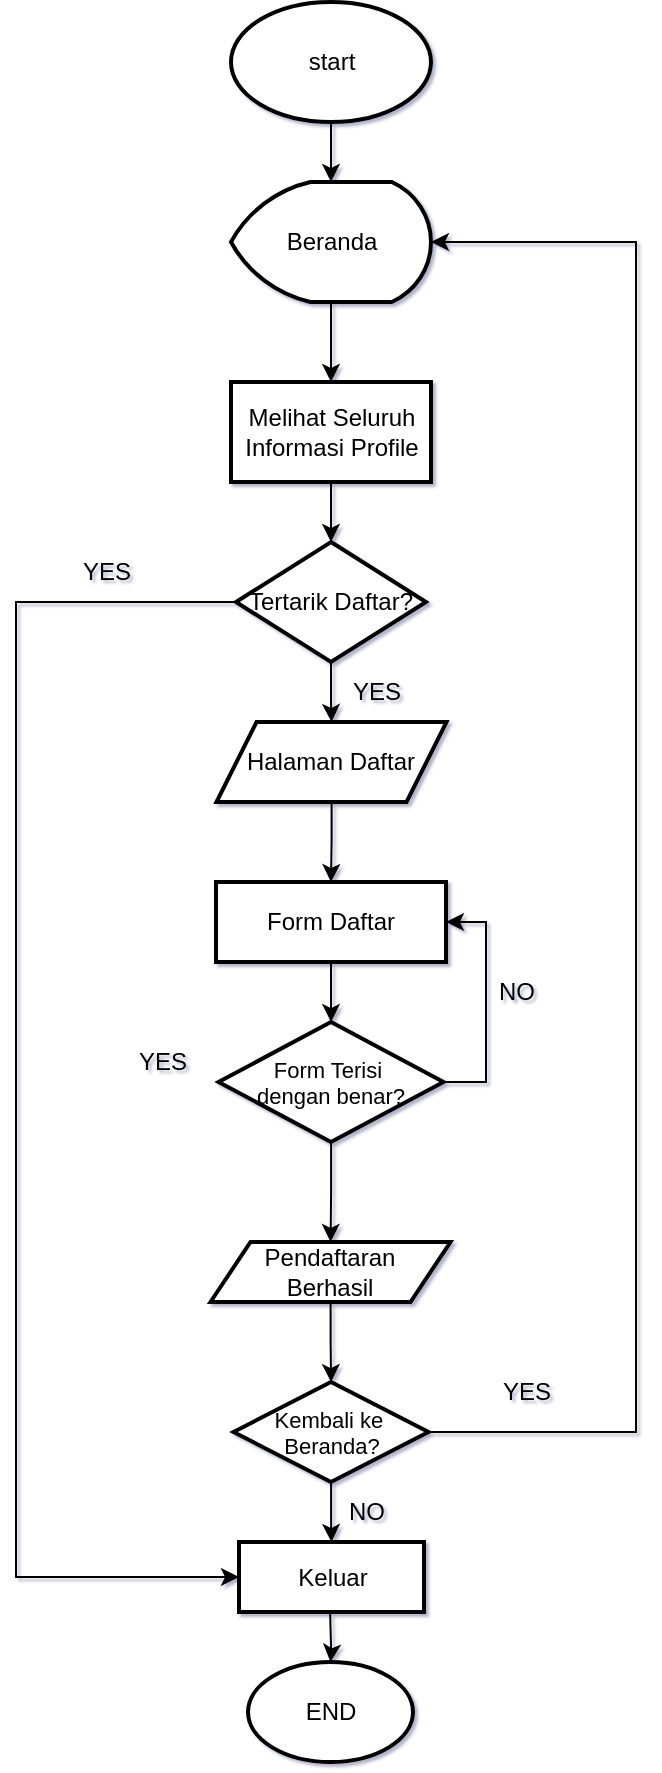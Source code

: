 <mxfile version="24.6.4" type="github">
  <diagram name="Page-1" id="s2SQSWRJTwEBL77n77N1">
    <mxGraphModel dx="1132" dy="708" grid="1" gridSize="10" guides="1" tooltips="1" connect="1" arrows="1" fold="1" page="1" pageScale="1" pageWidth="850" pageHeight="1100" math="0" shadow="1">
      <root>
        <mxCell id="0" />
        <mxCell id="1" parent="0" />
        <mxCell id="4_MYpcFAVb9lk0otqro6-7" value="" style="edgeStyle=orthogonalEdgeStyle;rounded=0;orthogonalLoop=1;jettySize=auto;html=1;" parent="1" source="4_MYpcFAVb9lk0otqro6-1" target="4_MYpcFAVb9lk0otqro6-2" edge="1">
          <mxGeometry relative="1" as="geometry" />
        </mxCell>
        <mxCell id="4_MYpcFAVb9lk0otqro6-1" value="start" style="strokeWidth=2;html=1;shape=mxgraph.flowchart.start_1;whiteSpace=wrap;" parent="1" vertex="1">
          <mxGeometry x="397.5" y="20" width="100" height="60" as="geometry" />
        </mxCell>
        <mxCell id="4_MYpcFAVb9lk0otqro6-4" value="" style="edgeStyle=orthogonalEdgeStyle;rounded=0;orthogonalLoop=1;jettySize=auto;html=1;" parent="1" source="4_MYpcFAVb9lk0otqro6-2" target="4_MYpcFAVb9lk0otqro6-3" edge="1">
          <mxGeometry relative="1" as="geometry" />
        </mxCell>
        <mxCell id="4_MYpcFAVb9lk0otqro6-2" value="Beranda" style="strokeWidth=2;html=1;shape=mxgraph.flowchart.display;whiteSpace=wrap;" parent="1" vertex="1">
          <mxGeometry x="397.5" y="110" width="100" height="60" as="geometry" />
        </mxCell>
        <mxCell id="4_MYpcFAVb9lk0otqro6-6" value="" style="edgeStyle=orthogonalEdgeStyle;rounded=0;orthogonalLoop=1;jettySize=auto;html=1;" parent="1" source="4_MYpcFAVb9lk0otqro6-3" target="4_MYpcFAVb9lk0otqro6-5" edge="1">
          <mxGeometry relative="1" as="geometry" />
        </mxCell>
        <mxCell id="4_MYpcFAVb9lk0otqro6-3" value="Melihat Seluruh&lt;div&gt;Informasi Profile&lt;/div&gt;" style="whiteSpace=wrap;html=1;strokeWidth=2;" parent="1" vertex="1">
          <mxGeometry x="397.5" y="210" width="100" height="50" as="geometry" />
        </mxCell>
        <mxCell id="4_MYpcFAVb9lk0otqro6-9" value="" style="edgeStyle=orthogonalEdgeStyle;rounded=0;orthogonalLoop=1;jettySize=auto;html=1;" parent="1" source="4_MYpcFAVb9lk0otqro6-5" target="4_MYpcFAVb9lk0otqro6-8" edge="1">
          <mxGeometry relative="1" as="geometry" />
        </mxCell>
        <mxCell id="4_MYpcFAVb9lk0otqro6-43" value="" style="edgeStyle=orthogonalEdgeStyle;rounded=0;orthogonalLoop=1;jettySize=auto;html=1;entryX=0;entryY=0.5;entryDx=0;entryDy=0;" parent="1" source="4_MYpcFAVb9lk0otqro6-5" target="4_MYpcFAVb9lk0otqro6-44" edge="1">
          <mxGeometry relative="1" as="geometry">
            <mxPoint x="200" y="960" as="targetPoint" />
            <Array as="points">
              <mxPoint x="290" y="320" />
              <mxPoint x="290" y="808" />
            </Array>
          </mxGeometry>
        </mxCell>
        <mxCell id="4_MYpcFAVb9lk0otqro6-5" value="Tertarik Daftar?" style="rhombus;whiteSpace=wrap;html=1;strokeWidth=2;" parent="1" vertex="1">
          <mxGeometry x="400" y="290" width="95" height="60" as="geometry" />
        </mxCell>
        <mxCell id="4_MYpcFAVb9lk0otqro6-11" value="" style="edgeStyle=orthogonalEdgeStyle;rounded=0;orthogonalLoop=1;jettySize=auto;html=1;" parent="1" source="4_MYpcFAVb9lk0otqro6-8" target="4_MYpcFAVb9lk0otqro6-10" edge="1">
          <mxGeometry relative="1" as="geometry" />
        </mxCell>
        <mxCell id="4_MYpcFAVb9lk0otqro6-8" value="Halaman Daftar" style="shape=parallelogram;perimeter=parallelogramPerimeter;whiteSpace=wrap;html=1;fixedSize=1;strokeWidth=2;" parent="1" vertex="1">
          <mxGeometry x="390.26" y="380" width="115" height="40" as="geometry" />
        </mxCell>
        <mxCell id="4_MYpcFAVb9lk0otqro6-15" value="" style="edgeStyle=orthogonalEdgeStyle;rounded=0;orthogonalLoop=1;jettySize=auto;html=1;" parent="1" source="4_MYpcFAVb9lk0otqro6-10" target="4_MYpcFAVb9lk0otqro6-14" edge="1">
          <mxGeometry relative="1" as="geometry" />
        </mxCell>
        <mxCell id="4_MYpcFAVb9lk0otqro6-10" value="Form Daftar" style="whiteSpace=wrap;html=1;strokeWidth=2;" parent="1" vertex="1">
          <mxGeometry x="390" y="460" width="115" height="40" as="geometry" />
        </mxCell>
        <mxCell id="4_MYpcFAVb9lk0otqro6-32" value="" style="edgeStyle=orthogonalEdgeStyle;rounded=0;orthogonalLoop=1;jettySize=auto;html=1;entryX=1;entryY=0.5;entryDx=0;entryDy=0;" parent="1" source="4_MYpcFAVb9lk0otqro6-14" target="4_MYpcFAVb9lk0otqro6-10" edge="1">
          <mxGeometry relative="1" as="geometry">
            <mxPoint x="580" y="560" as="targetPoint" />
            <Array as="points">
              <mxPoint x="525" y="560" />
              <mxPoint x="525" y="480" />
            </Array>
          </mxGeometry>
        </mxCell>
        <mxCell id="zr6_7rnHc3VBnSgC7qxW-1" value="" style="edgeStyle=orthogonalEdgeStyle;rounded=0;orthogonalLoop=1;jettySize=auto;html=1;" edge="1" parent="1" source="4_MYpcFAVb9lk0otqro6-14" target="4_MYpcFAVb9lk0otqro6-20">
          <mxGeometry relative="1" as="geometry" />
        </mxCell>
        <mxCell id="4_MYpcFAVb9lk0otqro6-14" value="&lt;font style=&quot;font-size: 11px;&quot;&gt;Form Terisi&amp;nbsp;&lt;/font&gt;&lt;div style=&quot;font-size: 11px;&quot;&gt;&lt;font style=&quot;font-size: 11px;&quot;&gt;dengan benar?&lt;/font&gt;&lt;/div&gt;" style="rhombus;whiteSpace=wrap;html=1;strokeWidth=2;" parent="1" vertex="1">
          <mxGeometry x="391.25" y="530" width="112.5" height="60" as="geometry" />
        </mxCell>
        <mxCell id="4_MYpcFAVb9lk0otqro6-36" value="" style="edgeStyle=orthogonalEdgeStyle;rounded=0;orthogonalLoop=1;jettySize=auto;html=1;" parent="1" source="4_MYpcFAVb9lk0otqro6-20" target="4_MYpcFAVb9lk0otqro6-35" edge="1">
          <mxGeometry relative="1" as="geometry" />
        </mxCell>
        <mxCell id="4_MYpcFAVb9lk0otqro6-20" value="Pendaftaran&lt;div&gt;Berhasil&lt;/div&gt;" style="shape=parallelogram;perimeter=parallelogramPerimeter;whiteSpace=wrap;html=1;fixedSize=1;strokeWidth=2;" parent="1" vertex="1">
          <mxGeometry x="387.25" y="640" width="120" height="30" as="geometry" />
        </mxCell>
        <mxCell id="4_MYpcFAVb9lk0otqro6-30" value="YES" style="text;html=1;align=center;verticalAlign=middle;resizable=0;points=[];autosize=1;strokeColor=none;fillColor=none;" parent="1" vertex="1">
          <mxGeometry x="337.76" y="535" width="50" height="30" as="geometry" />
        </mxCell>
        <mxCell id="4_MYpcFAVb9lk0otqro6-33" value="NO" style="text;html=1;align=center;verticalAlign=middle;resizable=0;points=[];autosize=1;strokeColor=none;fillColor=none;" parent="1" vertex="1">
          <mxGeometry x="520" y="500" width="40" height="30" as="geometry" />
        </mxCell>
        <mxCell id="4_MYpcFAVb9lk0otqro6-34" value="YES" style="text;html=1;align=center;verticalAlign=middle;resizable=0;points=[];autosize=1;strokeColor=none;fillColor=none;" parent="1" vertex="1">
          <mxGeometry x="445" y="350" width="50" height="30" as="geometry" />
        </mxCell>
        <mxCell id="4_MYpcFAVb9lk0otqro6-45" value="" style="edgeStyle=orthogonalEdgeStyle;rounded=0;orthogonalLoop=1;jettySize=auto;html=1;" parent="1" source="4_MYpcFAVb9lk0otqro6-35" target="4_MYpcFAVb9lk0otqro6-44" edge="1">
          <mxGeometry relative="1" as="geometry" />
        </mxCell>
        <mxCell id="4_MYpcFAVb9lk0otqro6-35" value="&lt;font style=&quot;font-size: 11px;&quot;&gt;Kembali ke&amp;nbsp;&lt;/font&gt;&lt;div style=&quot;font-size: 11px;&quot;&gt;&lt;font style=&quot;font-size: 11px;&quot;&gt;Beranda?&lt;/font&gt;&lt;/div&gt;" style="rhombus;whiteSpace=wrap;html=1;strokeWidth=2;" parent="1" vertex="1">
          <mxGeometry x="398.75" y="710" width="97.5" height="50" as="geometry" />
        </mxCell>
        <mxCell id="4_MYpcFAVb9lk0otqro6-40" value="" style="edgeStyle=orthogonalEdgeStyle;rounded=0;orthogonalLoop=1;jettySize=auto;html=1;exitX=1;exitY=0.5;exitDx=0;exitDy=0;" parent="1" source="4_MYpcFAVb9lk0otqro6-35" target="4_MYpcFAVb9lk0otqro6-2" edge="1">
          <mxGeometry relative="1" as="geometry">
            <mxPoint x="531.5" y="745.07" as="sourcePoint" />
            <mxPoint x="540" y="140" as="targetPoint" />
            <Array as="points">
              <mxPoint x="600" y="735" />
              <mxPoint x="600" y="140" />
            </Array>
          </mxGeometry>
        </mxCell>
        <mxCell id="4_MYpcFAVb9lk0otqro6-44" value="Keluar" style="whiteSpace=wrap;html=1;strokeWidth=2;" parent="1" vertex="1">
          <mxGeometry x="401.5" y="790" width="92.5" height="35" as="geometry" />
        </mxCell>
        <mxCell id="4_MYpcFAVb9lk0otqro6-46" value="YES" style="text;html=1;align=center;verticalAlign=middle;resizable=0;points=[];autosize=1;strokeColor=none;fillColor=none;" parent="1" vertex="1">
          <mxGeometry x="310" y="290" width="50" height="30" as="geometry" />
        </mxCell>
        <mxCell id="4_MYpcFAVb9lk0otqro6-49" value="END" style="strokeWidth=2;html=1;shape=mxgraph.flowchart.start_1;whiteSpace=wrap;" parent="1" vertex="1">
          <mxGeometry x="406" y="850" width="82.5" height="50" as="geometry" />
        </mxCell>
        <mxCell id="4_MYpcFAVb9lk0otqro6-51" value="" style="edgeStyle=orthogonalEdgeStyle;rounded=0;orthogonalLoop=1;jettySize=auto;html=1;" parent="1" target="4_MYpcFAVb9lk0otqro6-49" edge="1">
          <mxGeometry relative="1" as="geometry">
            <mxPoint x="447.05" y="825" as="sourcePoint" />
            <mxPoint x="447.05" y="855" as="targetPoint" />
          </mxGeometry>
        </mxCell>
        <mxCell id="zr6_7rnHc3VBnSgC7qxW-2" value="YES" style="text;html=1;align=center;verticalAlign=middle;resizable=0;points=[];autosize=1;strokeColor=none;fillColor=none;" vertex="1" parent="1">
          <mxGeometry x="520" y="700" width="50" height="30" as="geometry" />
        </mxCell>
        <mxCell id="zr6_7rnHc3VBnSgC7qxW-4" value="NO" style="text;html=1;align=center;verticalAlign=middle;resizable=0;points=[];autosize=1;strokeColor=none;fillColor=none;" vertex="1" parent="1">
          <mxGeometry x="445" y="760" width="40" height="30" as="geometry" />
        </mxCell>
      </root>
    </mxGraphModel>
  </diagram>
</mxfile>
